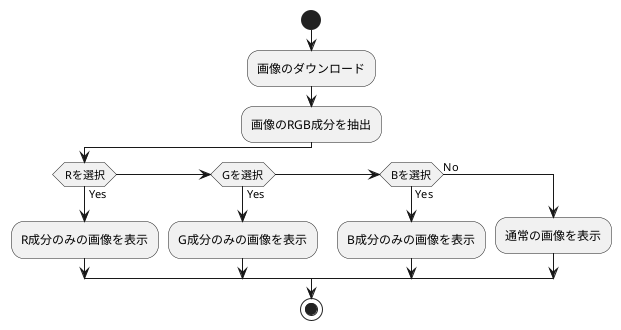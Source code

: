@startuml
start
:画像のダウンロード;
:画像のRGB成分を抽出;
if(Rを選択)then(Yes)
    :R成分のみの画像を表示;
elseif(Gを選択)then(Yes)
    :G成分のみの画像を表示;
elseif(Bを選択)then(Yes)
    :B成分のみの画像を表示;
else(No)
    :通常の画像を表示;
endif
stop
@enduml